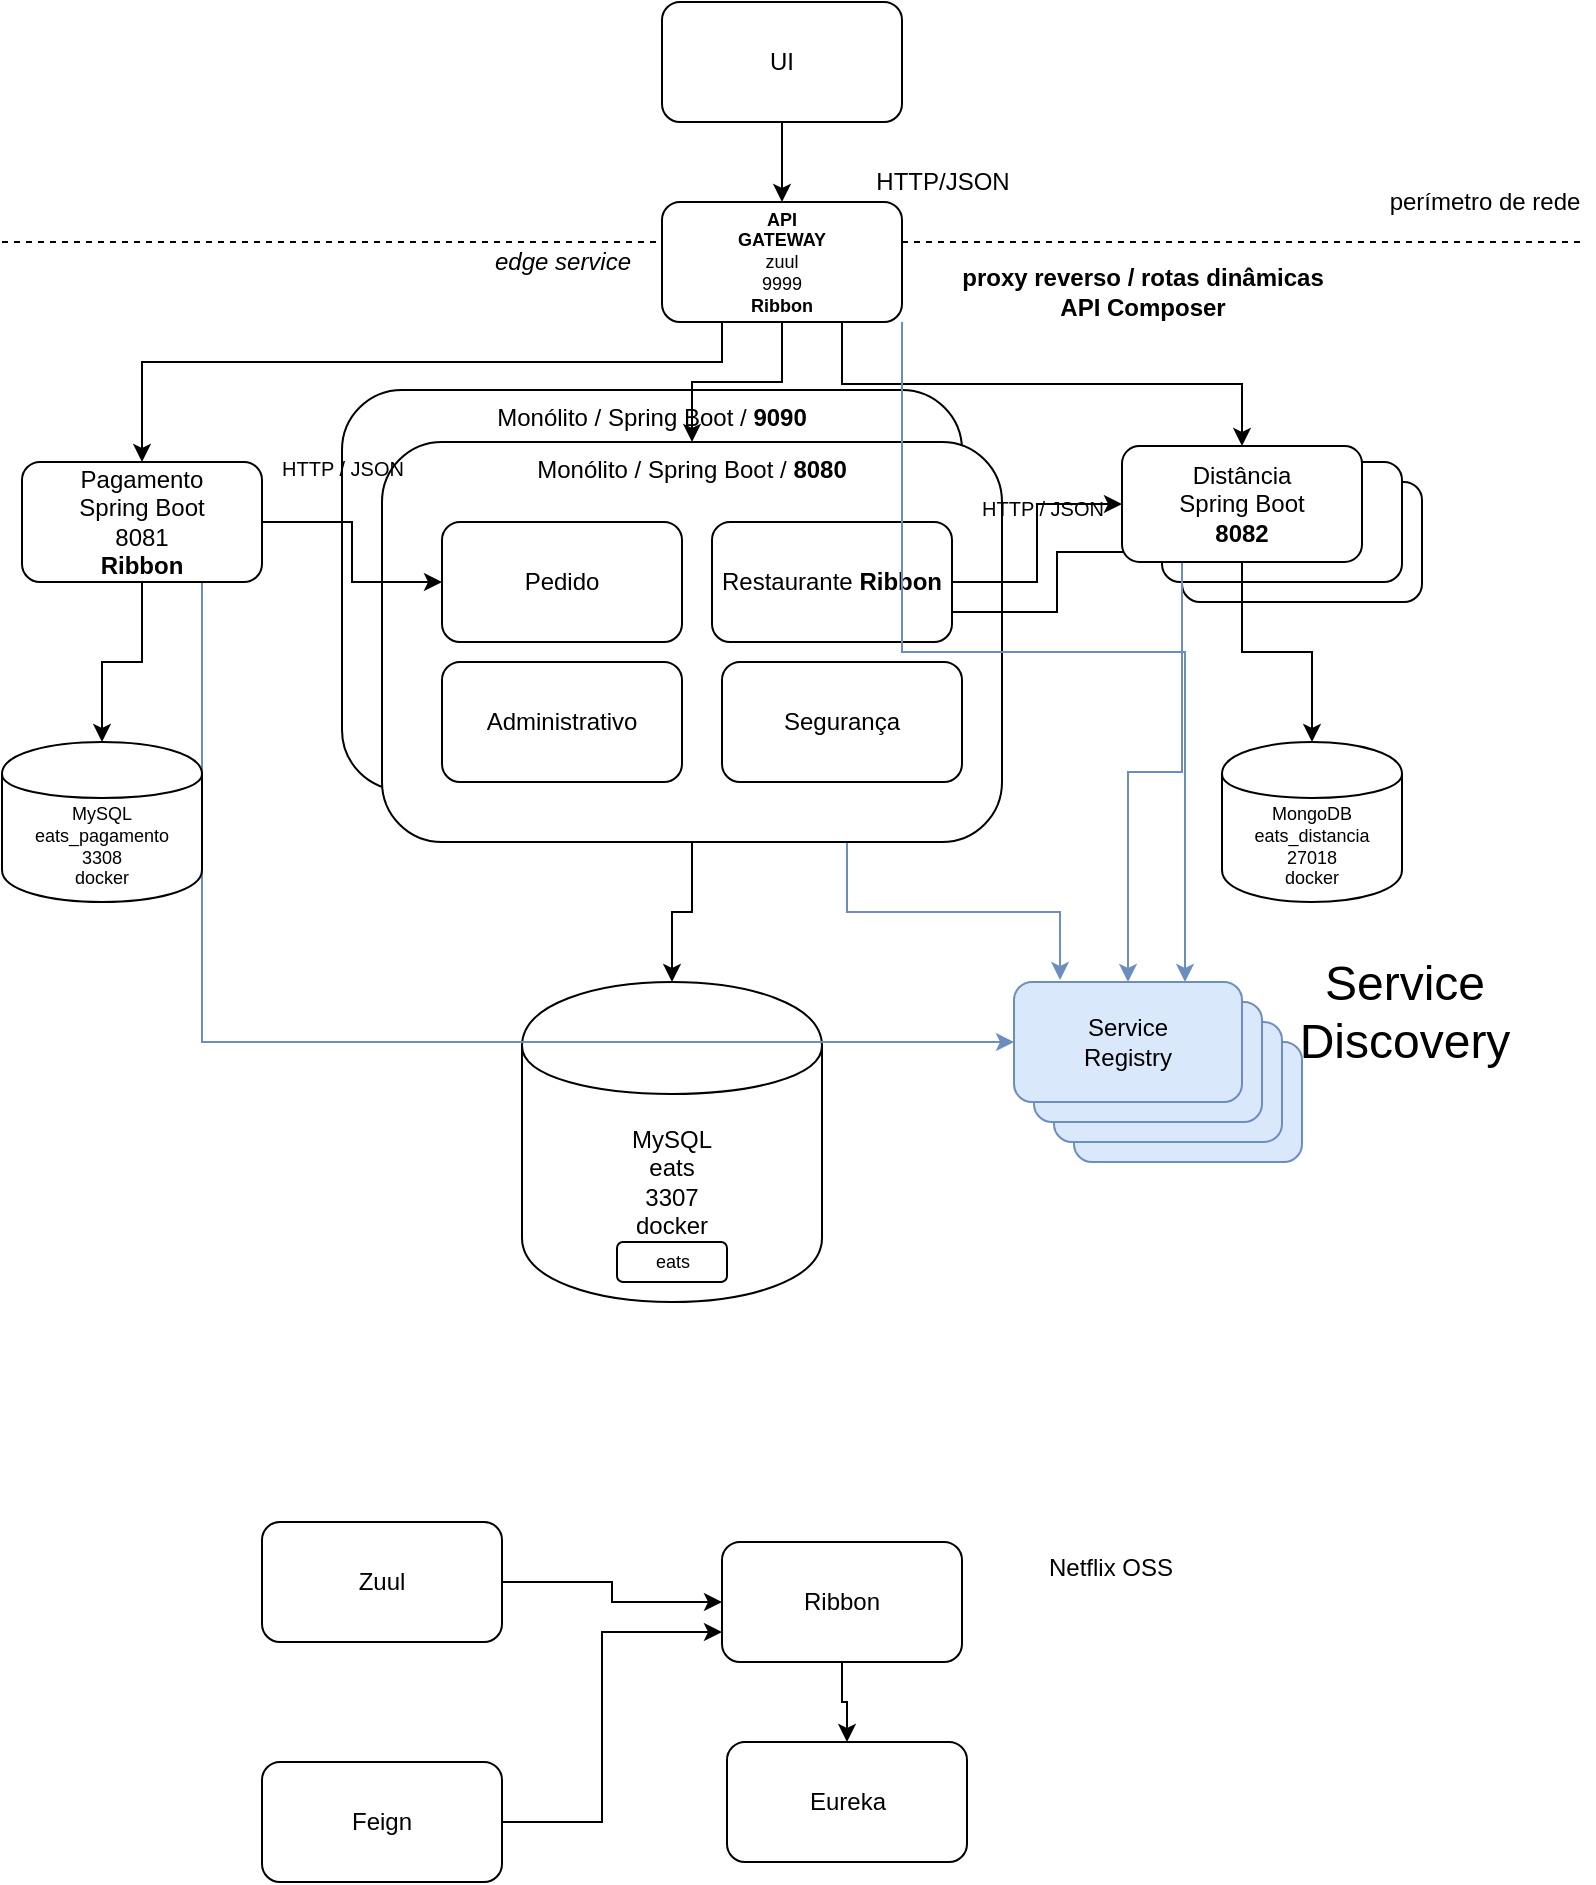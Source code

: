 <mxfile version="12.9.6" type="device"><diagram id="_wSEptGag3BsRN_Ll8dC" name="Page-1"><mxGraphModel dx="1108" dy="1597" grid="1" gridSize="10" guides="1" tooltips="1" connect="1" arrows="1" fold="1" page="1" pageScale="1" pageWidth="850" pageHeight="1100" math="0" shadow="0"><root><mxCell id="0"/><mxCell id="1" parent="0"/><mxCell id="aS-X-ERC-mxKL3yC7Omb-44" value="Service&lt;br&gt;Registry" style="rounded=1;whiteSpace=wrap;html=1;align=center;fillColor=#dae8fc;strokeColor=#6c8ebf;" vertex="1" parent="1"><mxGeometry x="546" y="370" width="114" height="60" as="geometry"/></mxCell><mxCell id="aS-X-ERC-mxKL3yC7Omb-43" value="Service&lt;br&gt;Registry" style="rounded=1;whiteSpace=wrap;html=1;align=center;fillColor=#dae8fc;strokeColor=#6c8ebf;" vertex="1" parent="1"><mxGeometry x="536" y="360" width="114" height="60" as="geometry"/></mxCell><mxCell id="aS-X-ERC-mxKL3yC7Omb-42" value="Service&lt;br&gt;Registry" style="rounded=1;whiteSpace=wrap;html=1;align=center;fillColor=#dae8fc;strokeColor=#6c8ebf;" vertex="1" parent="1"><mxGeometry x="526" y="350" width="114" height="60" as="geometry"/></mxCell><mxCell id="aS-X-ERC-mxKL3yC7Omb-21" value="Distância&lt;br&gt;Spring Boot&lt;br&gt;&lt;b&gt;9092&lt;/b&gt;" style="rounded=1;whiteSpace=wrap;html=1;" vertex="1" parent="1"><mxGeometry x="600" y="90" width="120" height="60" as="geometry"/></mxCell><mxCell id="y2pUeTgZhm8g_LGULcBH-119" value="Monólito / Spring Boot / &lt;b&gt;9090&lt;/b&gt;" style="rounded=1;whiteSpace=wrap;html=1;verticalAlign=top;" parent="1" vertex="1"><mxGeometry x="180" y="44" width="310" height="200" as="geometry"/></mxCell><mxCell id="y2pUeTgZhm8g_LGULcBH-118" value="Distância&lt;br&gt;Spring Boot&lt;br&gt;&lt;b&gt;9092&lt;/b&gt;" style="rounded=1;whiteSpace=wrap;html=1;" parent="1" vertex="1"><mxGeometry x="590" y="80" width="120" height="60" as="geometry"/></mxCell><mxCell id="y2pUeTgZhm8g_LGULcBH-7" value="MySQL&lt;br&gt;eats&lt;br&gt;3307&lt;br&gt;docker" style="shape=cylinder;whiteSpace=wrap;html=1;boundedLbl=1;backgroundOutline=1;verticalAlign=middle;" parent="1" vertex="1"><mxGeometry x="270" y="340" width="150" height="160" as="geometry"/></mxCell><mxCell id="y2pUeTgZhm8g_LGULcBH-1" value="" style="endArrow=none;dashed=1;html=1;" parent="1" edge="1"><mxGeometry width="50" height="50" relative="1" as="geometry"><mxPoint x="10" y="-30" as="sourcePoint"/><mxPoint x="800" y="-30" as="targetPoint"/></mxGeometry></mxCell><mxCell id="y2pUeTgZhm8g_LGULcBH-2" style="edgeStyle=orthogonalEdgeStyle;rounded=0;orthogonalLoop=1;jettySize=auto;html=1;exitX=0.5;exitY=1;exitDx=0;exitDy=0;" parent="1" source="y2pUeTgZhm8g_LGULcBH-3" target="y2pUeTgZhm8g_LGULcBH-7" edge="1"><mxGeometry relative="1" as="geometry"/></mxCell><mxCell id="aS-X-ERC-mxKL3yC7Omb-26" style="edgeStyle=orthogonalEdgeStyle;rounded=0;orthogonalLoop=1;jettySize=auto;html=1;exitX=0.75;exitY=1;exitDx=0;exitDy=0;entryX=0.202;entryY=-0.017;entryDx=0;entryDy=0;entryPerimeter=0;strokeWidth=1;fillColor=#dae8fc;strokeColor=#6c8ebf;" edge="1" parent="1" source="y2pUeTgZhm8g_LGULcBH-3" target="aS-X-ERC-mxKL3yC7Omb-23"><mxGeometry relative="1" as="geometry"/></mxCell><mxCell id="y2pUeTgZhm8g_LGULcBH-3" value="Monólito / Spring Boot / &lt;b&gt;8080&lt;/b&gt;" style="rounded=1;whiteSpace=wrap;html=1;verticalAlign=top;" parent="1" vertex="1"><mxGeometry x="200" y="70" width="310" height="200" as="geometry"/></mxCell><mxCell id="y2pUeTgZhm8g_LGULcBH-4" style="edgeStyle=orthogonalEdgeStyle;rounded=0;orthogonalLoop=1;jettySize=auto;html=1;exitX=1;exitY=0.5;exitDx=0;exitDy=0;fontSize=17;fontColor=#E6E6E6;strokeWidth=1;" parent="1" source="y2pUeTgZhm8g_LGULcBH-5" target="y2pUeTgZhm8g_LGULcBH-14" edge="1"><mxGeometry relative="1" as="geometry"/></mxCell><mxCell id="aS-X-ERC-mxKL3yC7Omb-1" style="edgeStyle=orthogonalEdgeStyle;rounded=0;orthogonalLoop=1;jettySize=auto;html=1;exitX=1;exitY=0.75;exitDx=0;exitDy=0;entryX=0;entryY=0.75;entryDx=0;entryDy=0;strokeWidth=1;" edge="1" parent="1" source="y2pUeTgZhm8g_LGULcBH-5" target="y2pUeTgZhm8g_LGULcBH-118"><mxGeometry relative="1" as="geometry"/></mxCell><mxCell id="y2pUeTgZhm8g_LGULcBH-5" value="Restaurante&lt;b&gt; Ribbon&lt;/b&gt;" style="rounded=1;whiteSpace=wrap;html=1;" parent="1" vertex="1"><mxGeometry x="365" y="110" width="120" height="60" as="geometry"/></mxCell><mxCell id="y2pUeTgZhm8g_LGULcBH-6" value="Pedido" style="rounded=1;whiteSpace=wrap;html=1;" parent="1" vertex="1"><mxGeometry x="230" y="110" width="120" height="60" as="geometry"/></mxCell><mxCell id="y2pUeTgZhm8g_LGULcBH-8" value="Administrativo" style="rounded=1;whiteSpace=wrap;html=1;" parent="1" vertex="1"><mxGeometry x="230" y="180" width="120" height="60" as="geometry"/></mxCell><mxCell id="y2pUeTgZhm8g_LGULcBH-9" value="Segurança" style="rounded=1;whiteSpace=wrap;html=1;" parent="1" vertex="1"><mxGeometry x="370" y="180" width="120" height="60" as="geometry"/></mxCell><mxCell id="y2pUeTgZhm8g_LGULcBH-10" style="edgeStyle=orthogonalEdgeStyle;rounded=0;orthogonalLoop=1;jettySize=auto;html=1;exitX=0.5;exitY=1;exitDx=0;exitDy=0;fontSize=9;fontColor=#E6E6E6;" parent="1" source="y2pUeTgZhm8g_LGULcBH-12" target="y2pUeTgZhm8g_LGULcBH-15" edge="1"><mxGeometry relative="1" as="geometry"/></mxCell><mxCell id="y2pUeTgZhm8g_LGULcBH-11" style="edgeStyle=orthogonalEdgeStyle;rounded=0;orthogonalLoop=1;jettySize=auto;html=1;exitX=1;exitY=0.5;exitDx=0;exitDy=0;fontSize=9;fontColor=#E6E6E6;strokeWidth=1;" parent="1" source="y2pUeTgZhm8g_LGULcBH-12" target="y2pUeTgZhm8g_LGULcBH-6" edge="1"><mxGeometry relative="1" as="geometry"/></mxCell><mxCell id="aS-X-ERC-mxKL3yC7Omb-27" style="edgeStyle=orthogonalEdgeStyle;rounded=0;orthogonalLoop=1;jettySize=auto;html=1;exitX=0.75;exitY=1;exitDx=0;exitDy=0;entryX=0;entryY=0.5;entryDx=0;entryDy=0;strokeWidth=1;fillColor=#dae8fc;strokeColor=#6c8ebf;" edge="1" parent="1" source="y2pUeTgZhm8g_LGULcBH-12" target="aS-X-ERC-mxKL3yC7Omb-23"><mxGeometry relative="1" as="geometry"/></mxCell><mxCell id="y2pUeTgZhm8g_LGULcBH-12" value="Pagamento&lt;br&gt;Spring Boot&lt;br&gt;8081&lt;br&gt;&lt;b&gt;Ribbon&lt;/b&gt;" style="rounded=1;whiteSpace=wrap;html=1;" parent="1" vertex="1"><mxGeometry x="20" y="80" width="120" height="60" as="geometry"/></mxCell><mxCell id="y2pUeTgZhm8g_LGULcBH-13" style="edgeStyle=orthogonalEdgeStyle;rounded=0;orthogonalLoop=1;jettySize=auto;html=1;exitX=0.5;exitY=1;exitDx=0;exitDy=0;fontSize=9;fontColor=#E6E6E6;" parent="1" source="y2pUeTgZhm8g_LGULcBH-14" target="y2pUeTgZhm8g_LGULcBH-17" edge="1"><mxGeometry relative="1" as="geometry"/></mxCell><mxCell id="aS-X-ERC-mxKL3yC7Omb-25" style="edgeStyle=orthogonalEdgeStyle;rounded=0;orthogonalLoop=1;jettySize=auto;html=1;exitX=0.25;exitY=1;exitDx=0;exitDy=0;strokeWidth=1;fillColor=#dae8fc;strokeColor=#6c8ebf;" edge="1" parent="1" source="y2pUeTgZhm8g_LGULcBH-14" target="aS-X-ERC-mxKL3yC7Omb-23"><mxGeometry relative="1" as="geometry"/></mxCell><mxCell id="y2pUeTgZhm8g_LGULcBH-14" value="Distância&lt;br&gt;Spring Boot&lt;br&gt;&lt;b&gt;8082&lt;/b&gt;" style="rounded=1;whiteSpace=wrap;html=1;" parent="1" vertex="1"><mxGeometry x="570" y="72" width="120" height="58" as="geometry"/></mxCell><mxCell id="y2pUeTgZhm8g_LGULcBH-15" value="MySQL&lt;br style=&quot;font-size: 9px;&quot;&gt;eats_pagamento&lt;br style=&quot;font-size: 9px;&quot;&gt;3308&lt;br style=&quot;font-size: 9px;&quot;&gt;docker" style="shape=cylinder;whiteSpace=wrap;html=1;boundedLbl=1;backgroundOutline=1;fontSize=9;" parent="1" vertex="1"><mxGeometry x="10" y="220" width="100" height="80" as="geometry"/></mxCell><mxCell id="y2pUeTgZhm8g_LGULcBH-16" value="eats" style="rounded=1;whiteSpace=wrap;html=1;fontSize=9;" parent="1" vertex="1"><mxGeometry x="317.5" y="470" width="55" height="20" as="geometry"/></mxCell><mxCell id="y2pUeTgZhm8g_LGULcBH-17" value="MongoDB&lt;br&gt;eats_distancia&lt;br&gt;27018&lt;br&gt;docker" style="shape=cylinder;whiteSpace=wrap;html=1;boundedLbl=1;backgroundOutline=1;fontSize=9;" parent="1" vertex="1"><mxGeometry x="620" y="220" width="90" height="80" as="geometry"/></mxCell><mxCell id="y2pUeTgZhm8g_LGULcBH-18" style="edgeStyle=orthogonalEdgeStyle;rounded=0;orthogonalLoop=1;jettySize=auto;html=1;exitX=0.5;exitY=1;exitDx=0;exitDy=0;fontSize=9;fontColor=#E6E6E6;strokeWidth=1;" parent="1" source="y2pUeTgZhm8g_LGULcBH-21" target="y2pUeTgZhm8g_LGULcBH-3" edge="1"><mxGeometry relative="1" as="geometry"/></mxCell><mxCell id="y2pUeTgZhm8g_LGULcBH-19" style="edgeStyle=orthogonalEdgeStyle;rounded=0;orthogonalLoop=1;jettySize=auto;html=1;exitX=0.25;exitY=1;exitDx=0;exitDy=0;entryX=0.5;entryY=0;entryDx=0;entryDy=0;fontSize=9;fontColor=#E6E6E6;" parent="1" source="y2pUeTgZhm8g_LGULcBH-21" target="y2pUeTgZhm8g_LGULcBH-12" edge="1"><mxGeometry relative="1" as="geometry"><Array as="points"><mxPoint x="370" y="30"/><mxPoint x="80" y="30"/></Array></mxGeometry></mxCell><mxCell id="y2pUeTgZhm8g_LGULcBH-20" style="edgeStyle=orthogonalEdgeStyle;rounded=0;orthogonalLoop=1;jettySize=auto;html=1;exitX=0.75;exitY=1;exitDx=0;exitDy=0;entryX=0.5;entryY=0;entryDx=0;entryDy=0;fontSize=9;fontColor=#E6E6E6;strokeWidth=1;" parent="1" source="y2pUeTgZhm8g_LGULcBH-21" target="y2pUeTgZhm8g_LGULcBH-14" edge="1"><mxGeometry relative="1" as="geometry"/></mxCell><mxCell id="aS-X-ERC-mxKL3yC7Omb-28" style="edgeStyle=orthogonalEdgeStyle;rounded=0;orthogonalLoop=1;jettySize=auto;html=1;exitX=1;exitY=1;exitDx=0;exitDy=0;entryX=0.75;entryY=0;entryDx=0;entryDy=0;strokeWidth=1;fillColor=#dae8fc;strokeColor=#6c8ebf;" edge="1" parent="1" source="y2pUeTgZhm8g_LGULcBH-21" target="aS-X-ERC-mxKL3yC7Omb-23"><mxGeometry relative="1" as="geometry"/></mxCell><mxCell id="y2pUeTgZhm8g_LGULcBH-21" value="&lt;b&gt;API&lt;br&gt;GATEWAY&lt;/b&gt;&lt;br&gt;zuul&lt;br&gt;9999&lt;br&gt;&lt;b&gt;Ribbon&lt;/b&gt;" style="rounded=1;whiteSpace=wrap;html=1;fontSize=9;" parent="1" vertex="1"><mxGeometry x="340" y="-50" width="120" height="60" as="geometry"/></mxCell><mxCell id="y2pUeTgZhm8g_LGULcBH-22" value="&lt;font style=&quot;font-size: 10px&quot;&gt;HTTP / JSON&lt;/font&gt;" style="text;html=1;align=center;verticalAlign=middle;resizable=0;points=[];autosize=1;fontSize=22;strokeWidth=3;" parent="1" vertex="1"><mxGeometry x="140" y="60" width="80" height="40" as="geometry"/></mxCell><mxCell id="y2pUeTgZhm8g_LGULcBH-23" value="&lt;font style=&quot;font-size: 10px&quot;&gt;HTTP / JSON&lt;/font&gt;" style="text;html=1;align=center;verticalAlign=middle;resizable=0;points=[];autosize=1;fontSize=22;" parent="1" vertex="1"><mxGeometry x="490" y="80" width="80" height="40" as="geometry"/></mxCell><mxCell id="y2pUeTgZhm8g_LGULcBH-24" value="perímetro de rede" style="text;html=1;align=center;verticalAlign=middle;resizable=0;points=[];autosize=1;" parent="1" vertex="1"><mxGeometry x="696" y="-60" width="110" height="20" as="geometry"/></mxCell><mxCell id="y2pUeTgZhm8g_LGULcBH-25" style="edgeStyle=orthogonalEdgeStyle;rounded=0;orthogonalLoop=1;jettySize=auto;html=1;exitX=0.5;exitY=1;exitDx=0;exitDy=0;entryX=0.5;entryY=0;entryDx=0;entryDy=0;" parent="1" source="y2pUeTgZhm8g_LGULcBH-26" target="y2pUeTgZhm8g_LGULcBH-21" edge="1"><mxGeometry relative="1" as="geometry"/></mxCell><mxCell id="y2pUeTgZhm8g_LGULcBH-26" value="UI" style="rounded=1;whiteSpace=wrap;html=1;" parent="1" vertex="1"><mxGeometry x="340" y="-150" width="120" height="60" as="geometry"/></mxCell><mxCell id="y2pUeTgZhm8g_LGULcBH-28" value="HTTP/JSON" style="text;html=1;align=center;verticalAlign=middle;resizable=0;points=[];autosize=1;" parent="1" vertex="1"><mxGeometry x="440" y="-70" width="80" height="20" as="geometry"/></mxCell><mxCell id="y2pUeTgZhm8g_LGULcBH-29" value="&lt;i&gt;edge service&lt;/i&gt;" style="text;html=1;align=center;verticalAlign=middle;resizable=0;points=[];autosize=1;" parent="1" vertex="1"><mxGeometry x="250" y="-30" width="80" height="20" as="geometry"/></mxCell><mxCell id="y2pUeTgZhm8g_LGULcBH-30" value="&lt;b&gt;proxy reverso / rotas dinâmicas&lt;br&gt;API Composer&lt;br&gt;&lt;/b&gt;" style="text;html=1;align=center;verticalAlign=middle;resizable=0;points=[];autosize=1;" parent="1" vertex="1"><mxGeometry x="480" y="-20" width="200" height="30" as="geometry"/></mxCell><mxCell id="aS-X-ERC-mxKL3yC7Omb-30" value="&lt;font style=&quot;font-size: 24px&quot;&gt;Service&lt;br&gt;Discovery&lt;/font&gt;" style="text;html=1;align=center;verticalAlign=middle;resizable=0;points=[];autosize=1;" vertex="1" parent="1"><mxGeometry x="651" y="335" width="120" height="40" as="geometry"/></mxCell><mxCell id="aS-X-ERC-mxKL3yC7Omb-35" style="edgeStyle=orthogonalEdgeStyle;rounded=0;orthogonalLoop=1;jettySize=auto;html=1;exitX=1;exitY=0.5;exitDx=0;exitDy=0;entryX=0;entryY=0.5;entryDx=0;entryDy=0;strokeWidth=1;" edge="1" parent="1" source="aS-X-ERC-mxKL3yC7Omb-31" target="aS-X-ERC-mxKL3yC7Omb-32"><mxGeometry relative="1" as="geometry"/></mxCell><mxCell id="aS-X-ERC-mxKL3yC7Omb-31" value="Zuul" style="rounded=1;whiteSpace=wrap;html=1;align=center;" vertex="1" parent="1"><mxGeometry x="140" y="610" width="120" height="60" as="geometry"/></mxCell><mxCell id="aS-X-ERC-mxKL3yC7Omb-36" style="edgeStyle=orthogonalEdgeStyle;rounded=0;orthogonalLoop=1;jettySize=auto;html=1;exitX=0.5;exitY=1;exitDx=0;exitDy=0;strokeWidth=1;" edge="1" parent="1" source="aS-X-ERC-mxKL3yC7Omb-32" target="aS-X-ERC-mxKL3yC7Omb-34"><mxGeometry relative="1" as="geometry"/></mxCell><mxCell id="aS-X-ERC-mxKL3yC7Omb-32" value="Ribbon" style="rounded=1;whiteSpace=wrap;html=1;align=center;" vertex="1" parent="1"><mxGeometry x="370" y="620" width="120" height="60" as="geometry"/></mxCell><mxCell id="aS-X-ERC-mxKL3yC7Omb-37" style="edgeStyle=orthogonalEdgeStyle;rounded=0;orthogonalLoop=1;jettySize=auto;html=1;exitX=1;exitY=0.5;exitDx=0;exitDy=0;strokeWidth=1;" edge="1" parent="1" source="aS-X-ERC-mxKL3yC7Omb-33"><mxGeometry relative="1" as="geometry"><mxPoint x="370" y="665" as="targetPoint"/><Array as="points"><mxPoint x="310" y="760"/><mxPoint x="310" y="665"/></Array></mxGeometry></mxCell><mxCell id="aS-X-ERC-mxKL3yC7Omb-33" value="Feign" style="rounded=1;whiteSpace=wrap;html=1;align=center;" vertex="1" parent="1"><mxGeometry x="140" y="730" width="120" height="60" as="geometry"/></mxCell><mxCell id="aS-X-ERC-mxKL3yC7Omb-34" value="Eureka" style="rounded=1;whiteSpace=wrap;html=1;align=center;" vertex="1" parent="1"><mxGeometry x="372.5" y="720" width="120" height="60" as="geometry"/></mxCell><mxCell id="aS-X-ERC-mxKL3yC7Omb-40" value="Netflix OSS" style="text;html=1;align=center;verticalAlign=middle;resizable=0;points=[];autosize=1;" vertex="1" parent="1"><mxGeometry x="524" y="623" width="80" height="20" as="geometry"/></mxCell><mxCell id="aS-X-ERC-mxKL3yC7Omb-23" value="Service&lt;br&gt;Registry" style="rounded=1;whiteSpace=wrap;html=1;align=center;fillColor=#dae8fc;strokeColor=#6c8ebf;" vertex="1" parent="1"><mxGeometry x="516" y="340" width="114" height="60" as="geometry"/></mxCell></root></mxGraphModel></diagram></mxfile>